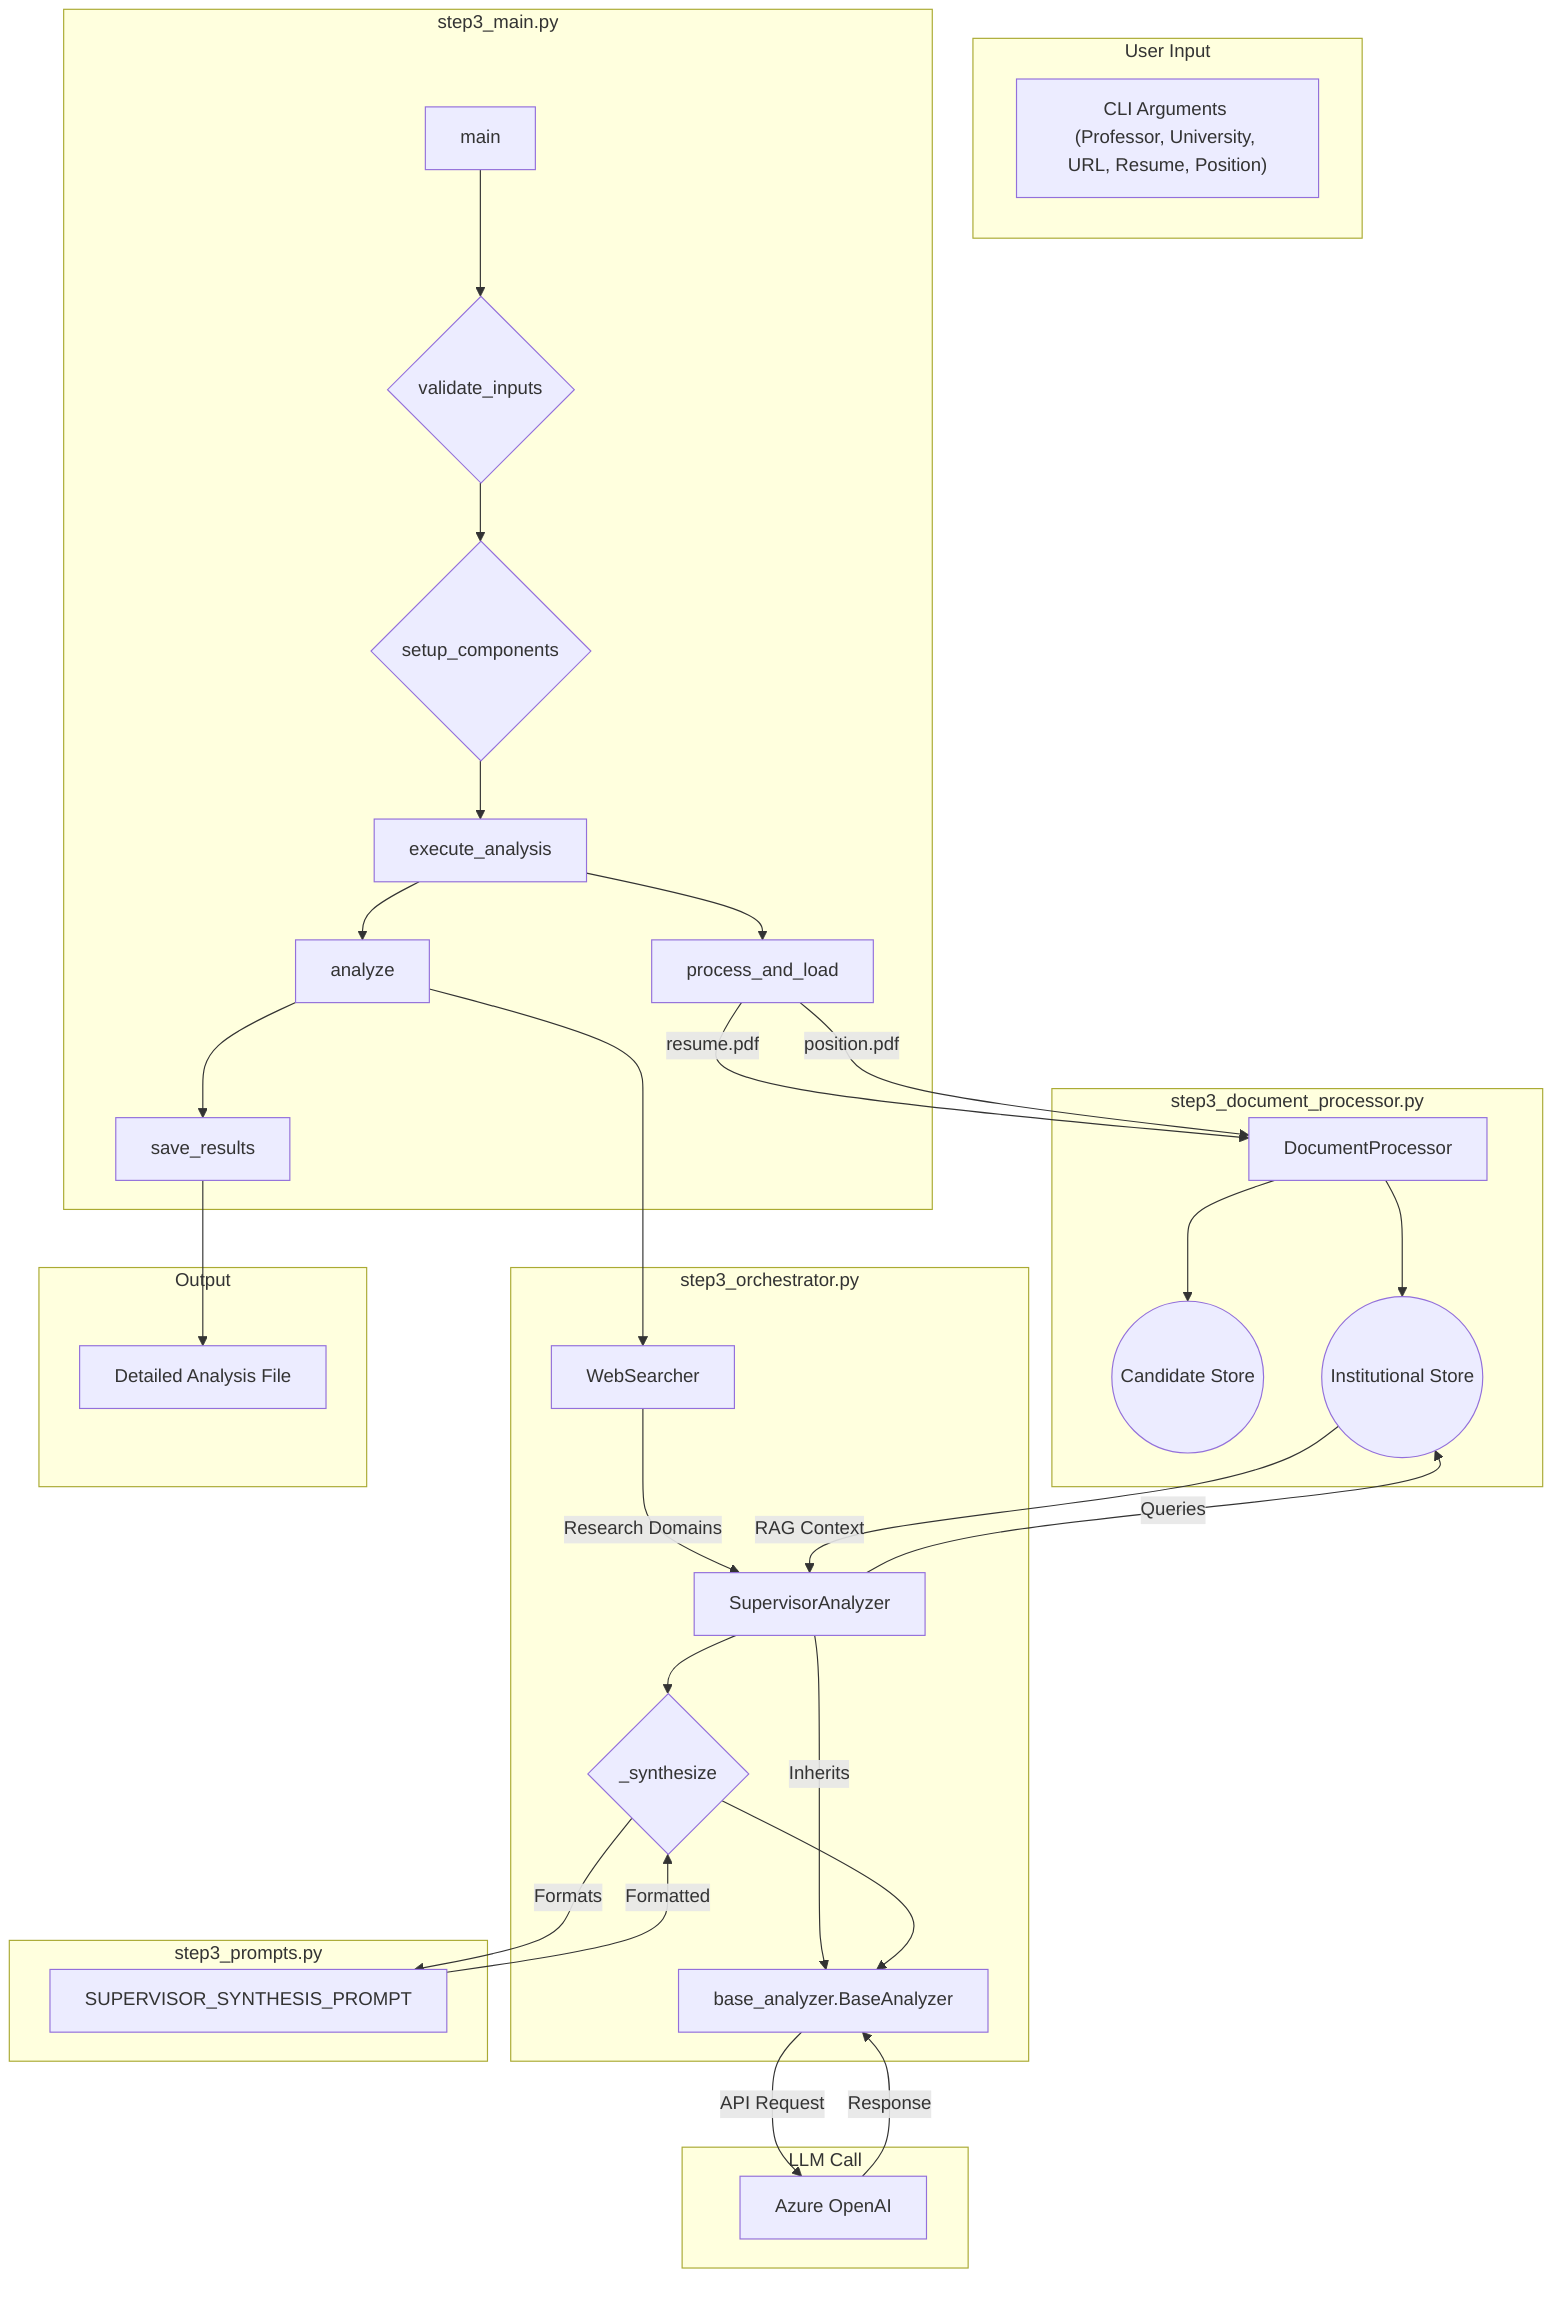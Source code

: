 graph TD
    subgraph User Input
        A["CLI Arguments <br/>(Professor, University, URL, Resume, Position)"]
    end

    subgraph "step3_main.py"
        B[main] --> C{validate_inputs};
        C --> D{setup_components};
        D --> E[execute_analysis];
        E --> F[process_and_load];
        E --> G[analyze];
        G --> H[save_results];
    end

    subgraph "step3_document_processor.py"
        I[DocumentProcessor]
        F -- "resume.pdf" --> I;
        F -- "position.pdf" --> I;
        I --> J((Candidate Store));
        I --> K((Institutional Store));
    end

    subgraph "step3_orchestrator.py"
        L[SupervisorAnalyzer] -- Inherits --> BA[base_analyzer.BaseAnalyzer]
        M[WebSearcher]
        G --> M;
        M -- "Research Domains" --> L;
        L -- "Queries" --> K;
        K -- "RAG Context" --> L;
        L --> N{_synthesize};
    end
    
    subgraph "step3_prompts.py"
        O[SUPERVISOR_SYNTHESIS_PROMPT]
        N -- "Formats" --> O;
        O -- "Formatted" --> N;
    end

    subgraph "LLM Call"
      P[Azure OpenAI]
      N --> BA;
      BA -- "API Request" --> P
      P -- "Response" --> BA
    end

    subgraph "Output"
      Q[Detailed Analysis File]
      H --> Q
    end